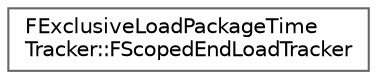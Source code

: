 digraph "Graphical Class Hierarchy"
{
 // INTERACTIVE_SVG=YES
 // LATEX_PDF_SIZE
  bgcolor="transparent";
  edge [fontname=Helvetica,fontsize=10,labelfontname=Helvetica,labelfontsize=10];
  node [fontname=Helvetica,fontsize=10,shape=box,height=0.2,width=0.4];
  rankdir="LR";
  Node0 [id="Node000000",label="FExclusiveLoadPackageTime\lTracker::FScopedEndLoadTracker",height=0.2,width=0.4,color="grey40", fillcolor="white", style="filled",URL="$d2/dcf/structFExclusiveLoadPackageTimeTracker_1_1FScopedEndLoadTracker.html",tooltip="Scoped helper for EndLoad."];
}
